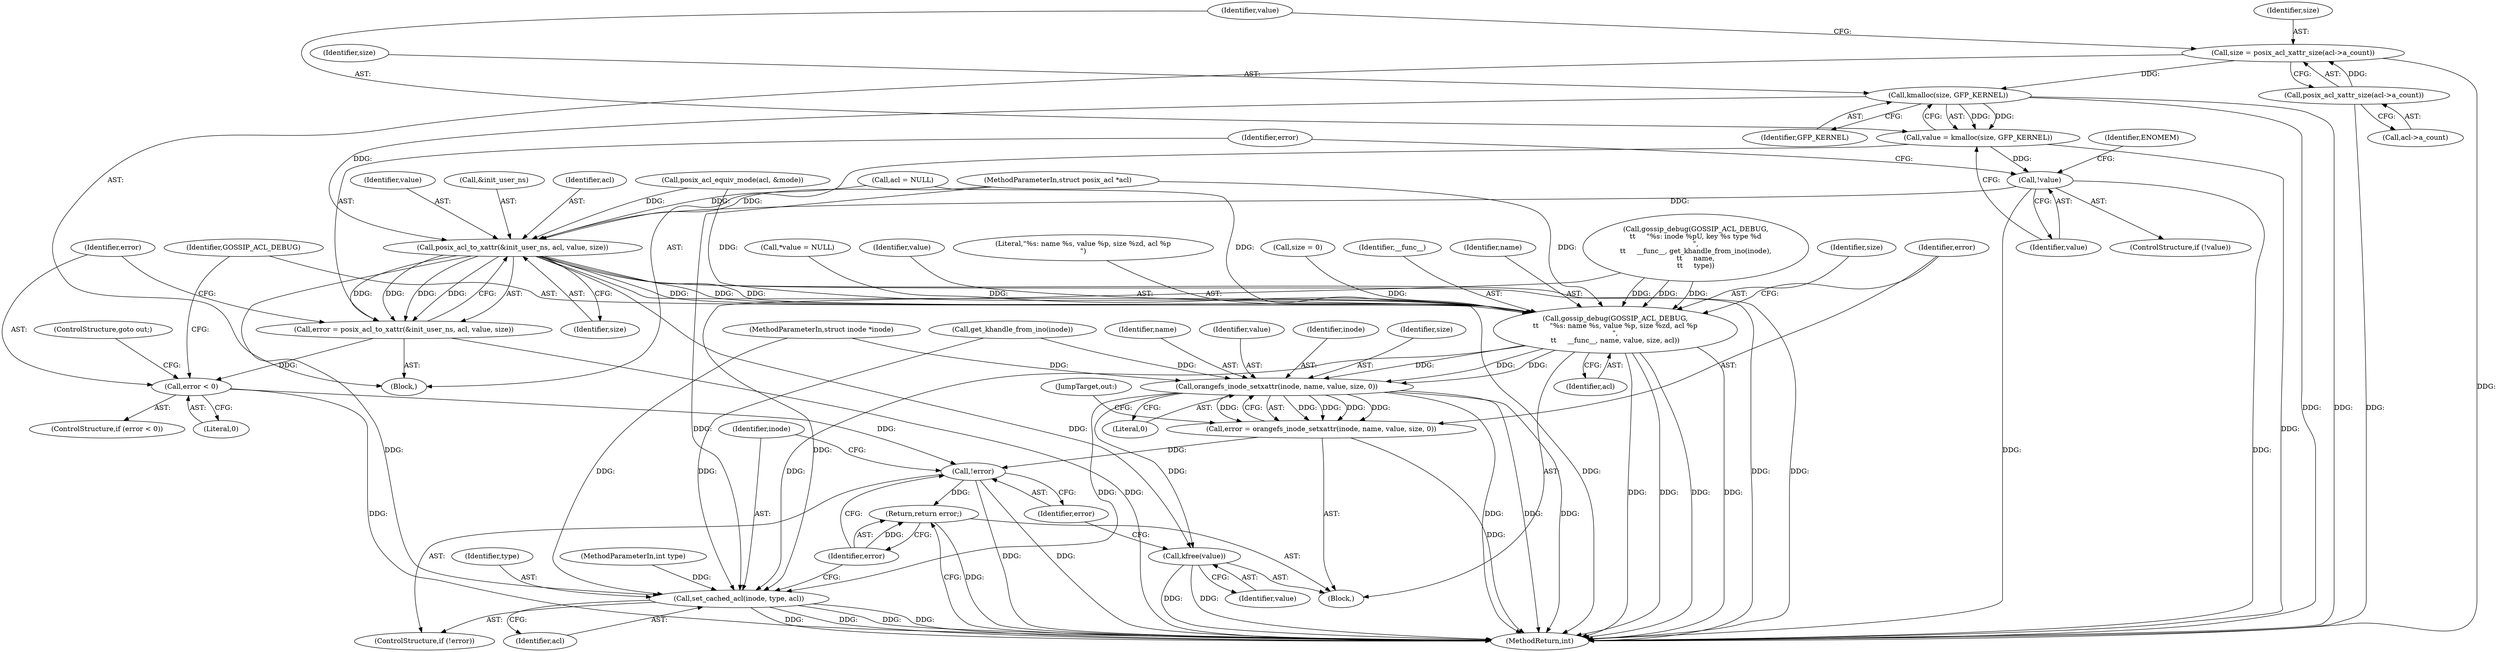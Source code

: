 digraph "0_linux_073931017b49d9458aa351605b43a7e34598caef_10@API" {
"1000216" [label="(Call,kmalloc(size, GFP_KERNEL))"];
"1000208" [label="(Call,size = posix_acl_xattr_size(acl->a_count))"];
"1000210" [label="(Call,posix_acl_xattr_size(acl->a_count))"];
"1000214" [label="(Call,value = kmalloc(size, GFP_KERNEL))"];
"1000220" [label="(Call,!value)"];
"1000227" [label="(Call,posix_acl_to_xattr(&init_user_ns, acl, value, size))"];
"1000225" [label="(Call,error = posix_acl_to_xattr(&init_user_ns, acl, value, size))"];
"1000234" [label="(Call,error < 0)"];
"1000258" [label="(Call,!error)"];
"1000264" [label="(Return,return error;)"];
"1000238" [label="(Call,gossip_debug(GOSSIP_ACL_DEBUG,\n\t\t     \"%s: name %s, value %p, size %zd, acl %p\n\",\n\t\t     __func__, name, value, size, acl))"];
"1000248" [label="(Call,orangefs_inode_setxattr(inode, name, value, size, 0))"];
"1000246" [label="(Call,error = orangefs_inode_setxattr(inode, name, value, size, 0))"];
"1000255" [label="(Call,kfree(value))"];
"1000260" [label="(Call,set_cached_acl(inode, type, acl))"];
"1000121" [label="(Call,size = 0)"];
"1000241" [label="(Identifier,__func__)"];
"1000105" [label="(MethodParameterIn,int type)"];
"1000208" [label="(Call,size = posix_acl_xattr_size(acl->a_count))"];
"1000104" [label="(MethodParameterIn,struct posix_acl *acl)"];
"1000228" [label="(Call,&init_user_ns)"];
"1000236" [label="(Literal,0)"];
"1000211" [label="(Call,acl->a_count)"];
"1000230" [label="(Identifier,acl)"];
"1000247" [label="(Identifier,error)"];
"1000216" [label="(Call,kmalloc(size, GFP_KERNEL))"];
"1000225" [label="(Call,error = posix_acl_to_xattr(&init_user_ns, acl, value, size))"];
"1000233" [label="(ControlStructure,if (error < 0))"];
"1000255" [label="(Call,kfree(value))"];
"1000239" [label="(Identifier,GOSSIP_ACL_DEBUG)"];
"1000231" [label="(Identifier,value)"];
"1000232" [label="(Identifier,size)"];
"1000201" [label="(Call,get_khandle_from_ino(inode))"];
"1000234" [label="(Call,error < 0)"];
"1000218" [label="(Identifier,GFP_KERNEL)"];
"1000106" [label="(Block,)"];
"1000146" [label="(Call,posix_acl_equiv_mode(acl, &mode))"];
"1000221" [label="(Identifier,value)"];
"1000180" [label="(Call,acl = NULL)"];
"1000265" [label="(Identifier,error)"];
"1000245" [label="(Identifier,acl)"];
"1000251" [label="(Identifier,value)"];
"1000248" [label="(Call,orangefs_inode_setxattr(inode, name, value, size, 0))"];
"1000266" [label="(MethodReturn,int)"];
"1000103" [label="(MethodParameterIn,struct inode *inode)"];
"1000235" [label="(Identifier,error)"];
"1000219" [label="(ControlStructure,if (!value))"];
"1000242" [label="(Identifier,name)"];
"1000220" [label="(Call,!value)"];
"1000215" [label="(Identifier,value)"];
"1000238" [label="(Call,gossip_debug(GOSSIP_ACL_DEBUG,\n\t\t     \"%s: name %s, value %p, size %zd, acl %p\n\",\n\t\t     __func__, name, value, size, acl))"];
"1000259" [label="(Identifier,error)"];
"1000263" [label="(Identifier,acl)"];
"1000260" [label="(Call,set_cached_acl(inode, type, acl))"];
"1000209" [label="(Identifier,size)"];
"1000261" [label="(Identifier,inode)"];
"1000214" [label="(Call,value = kmalloc(size, GFP_KERNEL))"];
"1000253" [label="(Literal,0)"];
"1000227" [label="(Call,posix_acl_to_xattr(&init_user_ns, acl, value, size))"];
"1000197" [label="(Call,gossip_debug(GOSSIP_ACL_DEBUG,\n\t\t     \"%s: inode %pU, key %s type %d\n\",\n\t\t     __func__, get_khandle_from_ino(inode),\n\t\t     name,\n\t\t     type))"];
"1000210" [label="(Call,posix_acl_xattr_size(acl->a_count))"];
"1000249" [label="(Identifier,inode)"];
"1000237" [label="(ControlStructure,goto out;)"];
"1000262" [label="(Identifier,type)"];
"1000264" [label="(Return,return error;)"];
"1000244" [label="(Identifier,size)"];
"1000226" [label="(Identifier,error)"];
"1000117" [label="(Call,*value = NULL)"];
"1000256" [label="(Identifier,value)"];
"1000217" [label="(Identifier,size)"];
"1000224" [label="(Identifier,ENOMEM)"];
"1000252" [label="(Identifier,size)"];
"1000250" [label="(Identifier,name)"];
"1000246" [label="(Call,error = orangefs_inode_setxattr(inode, name, value, size, 0))"];
"1000243" [label="(Identifier,value)"];
"1000257" [label="(ControlStructure,if (!error))"];
"1000254" [label="(JumpTarget,out:)"];
"1000240" [label="(Literal,\"%s: name %s, value %p, size %zd, acl %p\n\")"];
"1000207" [label="(Block,)"];
"1000258" [label="(Call,!error)"];
"1000216" -> "1000214"  [label="AST: "];
"1000216" -> "1000218"  [label="CFG: "];
"1000217" -> "1000216"  [label="AST: "];
"1000218" -> "1000216"  [label="AST: "];
"1000214" -> "1000216"  [label="CFG: "];
"1000216" -> "1000266"  [label="DDG: "];
"1000216" -> "1000266"  [label="DDG: "];
"1000216" -> "1000214"  [label="DDG: "];
"1000216" -> "1000214"  [label="DDG: "];
"1000208" -> "1000216"  [label="DDG: "];
"1000216" -> "1000227"  [label="DDG: "];
"1000208" -> "1000207"  [label="AST: "];
"1000208" -> "1000210"  [label="CFG: "];
"1000209" -> "1000208"  [label="AST: "];
"1000210" -> "1000208"  [label="AST: "];
"1000215" -> "1000208"  [label="CFG: "];
"1000208" -> "1000266"  [label="DDG: "];
"1000210" -> "1000208"  [label="DDG: "];
"1000210" -> "1000211"  [label="CFG: "];
"1000211" -> "1000210"  [label="AST: "];
"1000210" -> "1000266"  [label="DDG: "];
"1000214" -> "1000207"  [label="AST: "];
"1000215" -> "1000214"  [label="AST: "];
"1000221" -> "1000214"  [label="CFG: "];
"1000214" -> "1000266"  [label="DDG: "];
"1000214" -> "1000220"  [label="DDG: "];
"1000220" -> "1000219"  [label="AST: "];
"1000220" -> "1000221"  [label="CFG: "];
"1000221" -> "1000220"  [label="AST: "];
"1000224" -> "1000220"  [label="CFG: "];
"1000226" -> "1000220"  [label="CFG: "];
"1000220" -> "1000266"  [label="DDG: "];
"1000220" -> "1000266"  [label="DDG: "];
"1000220" -> "1000227"  [label="DDG: "];
"1000227" -> "1000225"  [label="AST: "];
"1000227" -> "1000232"  [label="CFG: "];
"1000228" -> "1000227"  [label="AST: "];
"1000230" -> "1000227"  [label="AST: "];
"1000231" -> "1000227"  [label="AST: "];
"1000232" -> "1000227"  [label="AST: "];
"1000225" -> "1000227"  [label="CFG: "];
"1000227" -> "1000266"  [label="DDG: "];
"1000227" -> "1000266"  [label="DDG: "];
"1000227" -> "1000266"  [label="DDG: "];
"1000227" -> "1000225"  [label="DDG: "];
"1000227" -> "1000225"  [label="DDG: "];
"1000227" -> "1000225"  [label="DDG: "];
"1000227" -> "1000225"  [label="DDG: "];
"1000180" -> "1000227"  [label="DDG: "];
"1000146" -> "1000227"  [label="DDG: "];
"1000104" -> "1000227"  [label="DDG: "];
"1000227" -> "1000238"  [label="DDG: "];
"1000227" -> "1000238"  [label="DDG: "];
"1000227" -> "1000238"  [label="DDG: "];
"1000227" -> "1000255"  [label="DDG: "];
"1000227" -> "1000260"  [label="DDG: "];
"1000225" -> "1000207"  [label="AST: "];
"1000226" -> "1000225"  [label="AST: "];
"1000235" -> "1000225"  [label="CFG: "];
"1000225" -> "1000266"  [label="DDG: "];
"1000225" -> "1000234"  [label="DDG: "];
"1000234" -> "1000233"  [label="AST: "];
"1000234" -> "1000236"  [label="CFG: "];
"1000235" -> "1000234"  [label="AST: "];
"1000236" -> "1000234"  [label="AST: "];
"1000237" -> "1000234"  [label="CFG: "];
"1000239" -> "1000234"  [label="CFG: "];
"1000234" -> "1000266"  [label="DDG: "];
"1000234" -> "1000258"  [label="DDG: "];
"1000258" -> "1000257"  [label="AST: "];
"1000258" -> "1000259"  [label="CFG: "];
"1000259" -> "1000258"  [label="AST: "];
"1000261" -> "1000258"  [label="CFG: "];
"1000265" -> "1000258"  [label="CFG: "];
"1000258" -> "1000266"  [label="DDG: "];
"1000258" -> "1000266"  [label="DDG: "];
"1000246" -> "1000258"  [label="DDG: "];
"1000258" -> "1000264"  [label="DDG: "];
"1000264" -> "1000106"  [label="AST: "];
"1000264" -> "1000265"  [label="CFG: "];
"1000265" -> "1000264"  [label="AST: "];
"1000266" -> "1000264"  [label="CFG: "];
"1000264" -> "1000266"  [label="DDG: "];
"1000265" -> "1000264"  [label="DDG: "];
"1000238" -> "1000106"  [label="AST: "];
"1000238" -> "1000245"  [label="CFG: "];
"1000239" -> "1000238"  [label="AST: "];
"1000240" -> "1000238"  [label="AST: "];
"1000241" -> "1000238"  [label="AST: "];
"1000242" -> "1000238"  [label="AST: "];
"1000243" -> "1000238"  [label="AST: "];
"1000244" -> "1000238"  [label="AST: "];
"1000245" -> "1000238"  [label="AST: "];
"1000247" -> "1000238"  [label="CFG: "];
"1000238" -> "1000266"  [label="DDG: "];
"1000238" -> "1000266"  [label="DDG: "];
"1000238" -> "1000266"  [label="DDG: "];
"1000238" -> "1000266"  [label="DDG: "];
"1000197" -> "1000238"  [label="DDG: "];
"1000197" -> "1000238"  [label="DDG: "];
"1000197" -> "1000238"  [label="DDG: "];
"1000117" -> "1000238"  [label="DDG: "];
"1000121" -> "1000238"  [label="DDG: "];
"1000180" -> "1000238"  [label="DDG: "];
"1000146" -> "1000238"  [label="DDG: "];
"1000104" -> "1000238"  [label="DDG: "];
"1000238" -> "1000248"  [label="DDG: "];
"1000238" -> "1000248"  [label="DDG: "];
"1000238" -> "1000248"  [label="DDG: "];
"1000238" -> "1000260"  [label="DDG: "];
"1000248" -> "1000246"  [label="AST: "];
"1000248" -> "1000253"  [label="CFG: "];
"1000249" -> "1000248"  [label="AST: "];
"1000250" -> "1000248"  [label="AST: "];
"1000251" -> "1000248"  [label="AST: "];
"1000252" -> "1000248"  [label="AST: "];
"1000253" -> "1000248"  [label="AST: "];
"1000246" -> "1000248"  [label="CFG: "];
"1000248" -> "1000266"  [label="DDG: "];
"1000248" -> "1000266"  [label="DDG: "];
"1000248" -> "1000266"  [label="DDG: "];
"1000248" -> "1000246"  [label="DDG: "];
"1000248" -> "1000246"  [label="DDG: "];
"1000248" -> "1000246"  [label="DDG: "];
"1000248" -> "1000246"  [label="DDG: "];
"1000248" -> "1000246"  [label="DDG: "];
"1000201" -> "1000248"  [label="DDG: "];
"1000103" -> "1000248"  [label="DDG: "];
"1000248" -> "1000255"  [label="DDG: "];
"1000248" -> "1000260"  [label="DDG: "];
"1000246" -> "1000106"  [label="AST: "];
"1000247" -> "1000246"  [label="AST: "];
"1000254" -> "1000246"  [label="CFG: "];
"1000246" -> "1000266"  [label="DDG: "];
"1000255" -> "1000106"  [label="AST: "];
"1000255" -> "1000256"  [label="CFG: "];
"1000256" -> "1000255"  [label="AST: "];
"1000259" -> "1000255"  [label="CFG: "];
"1000255" -> "1000266"  [label="DDG: "];
"1000255" -> "1000266"  [label="DDG: "];
"1000260" -> "1000257"  [label="AST: "];
"1000260" -> "1000263"  [label="CFG: "];
"1000261" -> "1000260"  [label="AST: "];
"1000262" -> "1000260"  [label="AST: "];
"1000263" -> "1000260"  [label="AST: "];
"1000265" -> "1000260"  [label="CFG: "];
"1000260" -> "1000266"  [label="DDG: "];
"1000260" -> "1000266"  [label="DDG: "];
"1000260" -> "1000266"  [label="DDG: "];
"1000260" -> "1000266"  [label="DDG: "];
"1000201" -> "1000260"  [label="DDG: "];
"1000103" -> "1000260"  [label="DDG: "];
"1000197" -> "1000260"  [label="DDG: "];
"1000105" -> "1000260"  [label="DDG: "];
"1000104" -> "1000260"  [label="DDG: "];
}
